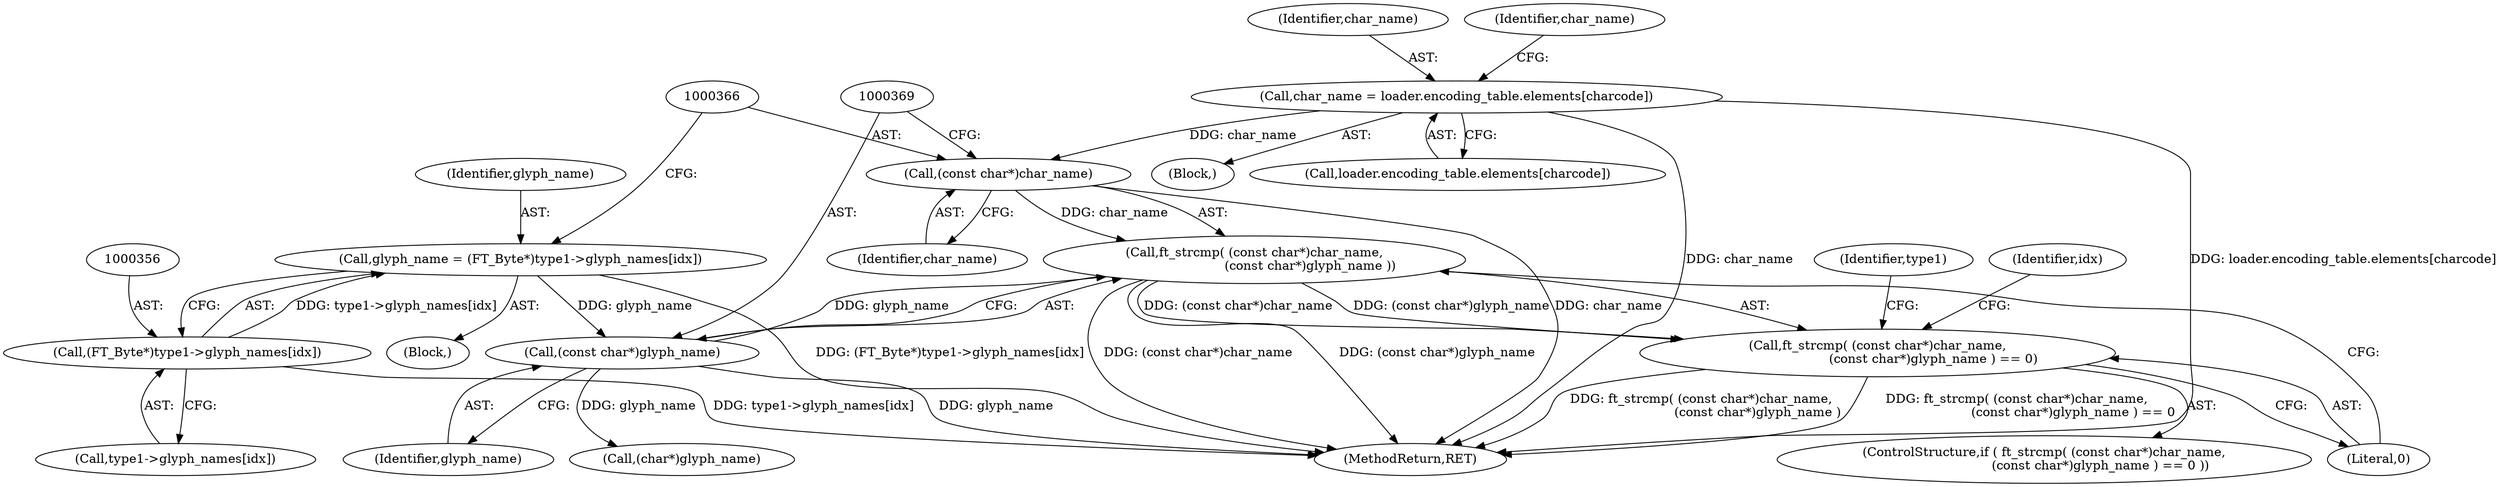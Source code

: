 digraph "0_savannah_3788187e0c396952cd7d905c6c61f3ff8e84b2b4@API" {
"1000364" [label="(Call,ft_strcmp( (const char*)char_name,\n                            (const char*)glyph_name ))"];
"1000365" [label="(Call,(const char*)char_name)"];
"1000330" [label="(Call,char_name = loader.encoding_table.elements[charcode])"];
"1000368" [label="(Call,(const char*)glyph_name)"];
"1000353" [label="(Call,glyph_name = (FT_Byte*)type1->glyph_names[idx])"];
"1000355" [label="(Call,(FT_Byte*)type1->glyph_names[idx])"];
"1000363" [label="(Call,ft_strcmp( (const char*)char_name,\n                            (const char*)glyph_name ) == 0)"];
"1000392" [label="(Call,(char*)glyph_name)"];
"1000377" [label="(Identifier,type1)"];
"1000357" [label="(Call,type1->glyph_names[idx])"];
"1000355" [label="(Call,(FT_Byte*)type1->glyph_names[idx])"];
"1000332" [label="(Call,loader.encoding_table.elements[charcode])"];
"1000452" [label="(MethodReturn,RET)"];
"1000363" [label="(Call,ft_strcmp( (const char*)char_name,\n                            (const char*)glyph_name ) == 0)"];
"1000365" [label="(Call,(const char*)char_name)"];
"1000354" [label="(Identifier,glyph_name)"];
"1000364" [label="(Call,ft_strcmp( (const char*)char_name,\n                            (const char*)glyph_name ))"];
"1000352" [label="(Block,)"];
"1000362" [label="(ControlStructure,if ( ft_strcmp( (const char*)char_name,\n                            (const char*)glyph_name ) == 0 ))"];
"1000330" [label="(Call,char_name = loader.encoding_table.elements[charcode])"];
"1000331" [label="(Identifier,char_name)"];
"1000368" [label="(Call,(const char*)glyph_name)"];
"1000340" [label="(Identifier,char_name)"];
"1000351" [label="(Identifier,idx)"];
"1000308" [label="(Block,)"];
"1000370" [label="(Identifier,glyph_name)"];
"1000353" [label="(Call,glyph_name = (FT_Byte*)type1->glyph_names[idx])"];
"1000367" [label="(Identifier,char_name)"];
"1000371" [label="(Literal,0)"];
"1000364" -> "1000363"  [label="AST: "];
"1000364" -> "1000368"  [label="CFG: "];
"1000365" -> "1000364"  [label="AST: "];
"1000368" -> "1000364"  [label="AST: "];
"1000371" -> "1000364"  [label="CFG: "];
"1000364" -> "1000452"  [label="DDG: (const char*)char_name"];
"1000364" -> "1000452"  [label="DDG: (const char*)glyph_name"];
"1000364" -> "1000363"  [label="DDG: (const char*)char_name"];
"1000364" -> "1000363"  [label="DDG: (const char*)glyph_name"];
"1000365" -> "1000364"  [label="DDG: char_name"];
"1000368" -> "1000364"  [label="DDG: glyph_name"];
"1000365" -> "1000367"  [label="CFG: "];
"1000366" -> "1000365"  [label="AST: "];
"1000367" -> "1000365"  [label="AST: "];
"1000369" -> "1000365"  [label="CFG: "];
"1000365" -> "1000452"  [label="DDG: char_name"];
"1000330" -> "1000365"  [label="DDG: char_name"];
"1000330" -> "1000308"  [label="AST: "];
"1000330" -> "1000332"  [label="CFG: "];
"1000331" -> "1000330"  [label="AST: "];
"1000332" -> "1000330"  [label="AST: "];
"1000340" -> "1000330"  [label="CFG: "];
"1000330" -> "1000452"  [label="DDG: char_name"];
"1000330" -> "1000452"  [label="DDG: loader.encoding_table.elements[charcode]"];
"1000368" -> "1000370"  [label="CFG: "];
"1000369" -> "1000368"  [label="AST: "];
"1000370" -> "1000368"  [label="AST: "];
"1000368" -> "1000452"  [label="DDG: glyph_name"];
"1000353" -> "1000368"  [label="DDG: glyph_name"];
"1000368" -> "1000392"  [label="DDG: glyph_name"];
"1000353" -> "1000352"  [label="AST: "];
"1000353" -> "1000355"  [label="CFG: "];
"1000354" -> "1000353"  [label="AST: "];
"1000355" -> "1000353"  [label="AST: "];
"1000366" -> "1000353"  [label="CFG: "];
"1000353" -> "1000452"  [label="DDG: (FT_Byte*)type1->glyph_names[idx]"];
"1000355" -> "1000353"  [label="DDG: type1->glyph_names[idx]"];
"1000355" -> "1000357"  [label="CFG: "];
"1000356" -> "1000355"  [label="AST: "];
"1000357" -> "1000355"  [label="AST: "];
"1000355" -> "1000452"  [label="DDG: type1->glyph_names[idx]"];
"1000363" -> "1000362"  [label="AST: "];
"1000363" -> "1000371"  [label="CFG: "];
"1000371" -> "1000363"  [label="AST: "];
"1000377" -> "1000363"  [label="CFG: "];
"1000351" -> "1000363"  [label="CFG: "];
"1000363" -> "1000452"  [label="DDG: ft_strcmp( (const char*)char_name,\n                            (const char*)glyph_name )"];
"1000363" -> "1000452"  [label="DDG: ft_strcmp( (const char*)char_name,\n                            (const char*)glyph_name ) == 0"];
}
